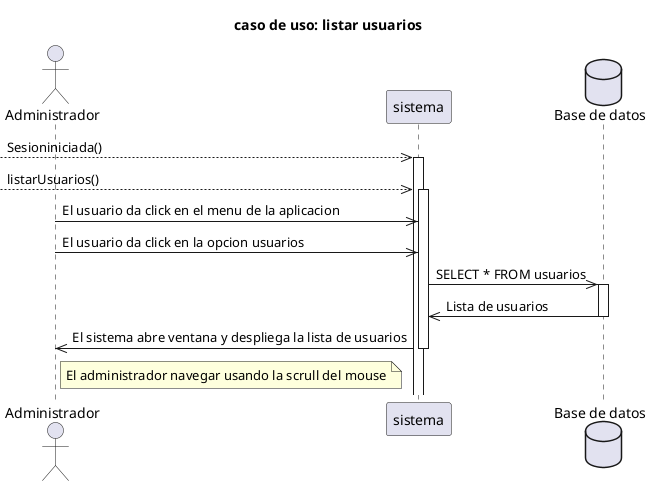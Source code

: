 @startuml
title caso de uso: listar usuarios
 actor "Administrador" as u
participant "sistema" as s
database "Base de datos" as DB
-->>s: Sesioniniciada()
activate s
-->>s: listarUsuarios()
activate s
u->>s: El usuario da click en el menu de la aplicacion
u->>s: El usuario da click en la opcion usuarios

s->>DB: SELECT * FROM usuarios
activate DB
DB->>s: Lista de usuarios
deactivate DB
s->>u: El sistema abre ventana y despliega la lista de usuarios

    note right of u: El administrador navegar usando la scrull del mouse

deactivate s


@enduml